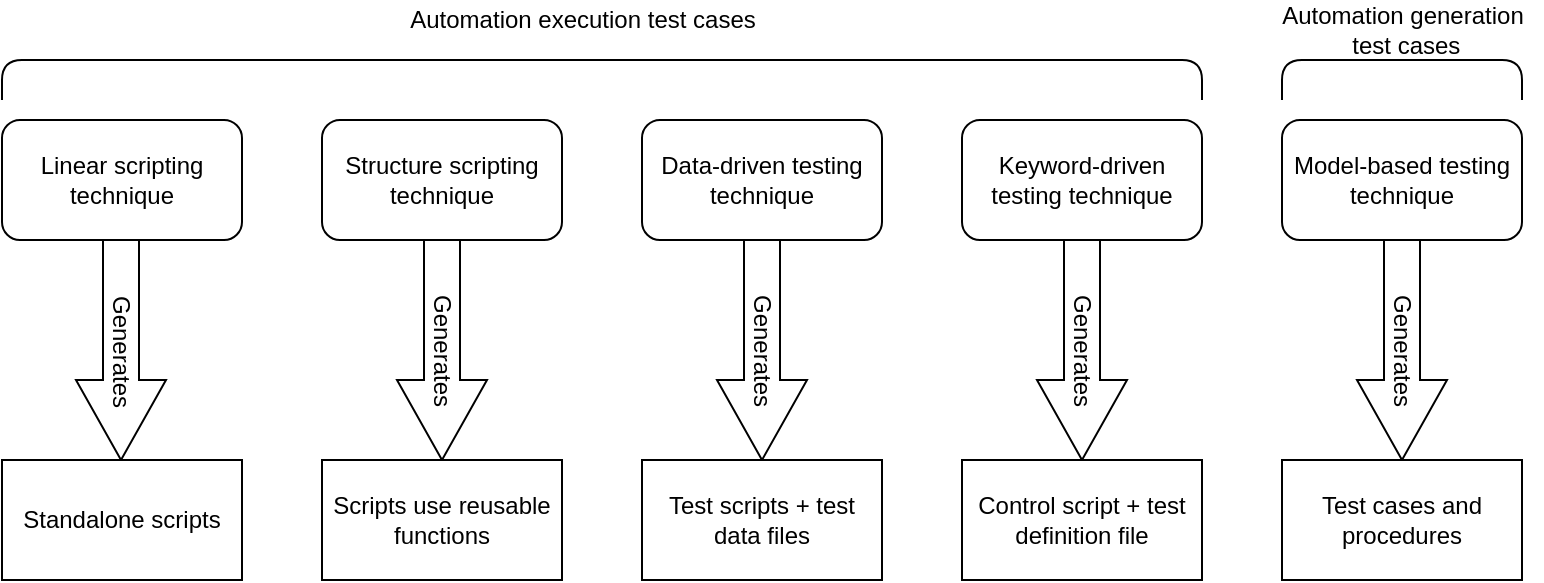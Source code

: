 <mxfile version="14.9.1" type="device"><diagram id="31fM1zcUdFbkBdguj9jM" name="Page-1"><mxGraphModel dx="782" dy="520" grid="0" gridSize="10" guides="1" tooltips="1" connect="1" arrows="1" fold="1" page="1" pageScale="1" pageWidth="850" pageHeight="1100" background="none" math="0" shadow="0"><root><mxCell id="0"/><mxCell id="1" parent="0"/><mxCell id="P_DQm2C0ipEkFC3tfxH5-1" value="Linear scripting technique" style="rounded=1;whiteSpace=wrap;html=1;" vertex="1" parent="1"><mxGeometry x="40" y="100" width="120" height="60" as="geometry"/></mxCell><mxCell id="P_DQm2C0ipEkFC3tfxH5-2" value="Structure scripting technique" style="rounded=1;whiteSpace=wrap;html=1;" vertex="1" parent="1"><mxGeometry x="200" y="100" width="120" height="60" as="geometry"/></mxCell><mxCell id="P_DQm2C0ipEkFC3tfxH5-3" value="Data-driven testing technique" style="rounded=1;whiteSpace=wrap;html=1;" vertex="1" parent="1"><mxGeometry x="360" y="100" width="120" height="60" as="geometry"/></mxCell><mxCell id="P_DQm2C0ipEkFC3tfxH5-4" value="Keyword-driven testing technique" style="rounded=1;whiteSpace=wrap;html=1;" vertex="1" parent="1"><mxGeometry x="520" y="100" width="120" height="60" as="geometry"/></mxCell><mxCell id="P_DQm2C0ipEkFC3tfxH5-9" value="Generates" style="html=1;shadow=0;dashed=0;align=center;verticalAlign=middle;shape=mxgraph.arrows2.arrow;dy=0.6;dx=40;notch=0;rotation=90;" vertex="1" parent="1"><mxGeometry x="44.5" y="192.5" width="110" height="45" as="geometry"/></mxCell><mxCell id="P_DQm2C0ipEkFC3tfxH5-10" value="Generates" style="html=1;shadow=0;dashed=0;align=center;verticalAlign=middle;shape=mxgraph.arrows2.arrow;dy=0.6;dx=40;notch=0;rotation=90;" vertex="1" parent="1"><mxGeometry x="205" y="192.5" width="110" height="45" as="geometry"/></mxCell><mxCell id="P_DQm2C0ipEkFC3tfxH5-11" value="Generates" style="html=1;shadow=0;dashed=0;align=center;verticalAlign=middle;shape=mxgraph.arrows2.arrow;dy=0.6;dx=40;notch=0;rotation=90;" vertex="1" parent="1"><mxGeometry x="365" y="192.5" width="110" height="45" as="geometry"/></mxCell><mxCell id="P_DQm2C0ipEkFC3tfxH5-12" value="Generates" style="html=1;shadow=0;dashed=0;align=center;verticalAlign=middle;shape=mxgraph.arrows2.arrow;dy=0.6;dx=40;notch=0;rotation=90;" vertex="1" parent="1"><mxGeometry x="525" y="192.5" width="110" height="45" as="geometry"/></mxCell><mxCell id="P_DQm2C0ipEkFC3tfxH5-13" value="Standalone scripts" style="rounded=0;whiteSpace=wrap;html=1;" vertex="1" parent="1"><mxGeometry x="40" y="270" width="120" height="60" as="geometry"/></mxCell><mxCell id="P_DQm2C0ipEkFC3tfxH5-14" value="Scripts use reusable functions" style="rounded=0;whiteSpace=wrap;html=1;" vertex="1" parent="1"><mxGeometry x="200" y="270" width="120" height="60" as="geometry"/></mxCell><mxCell id="P_DQm2C0ipEkFC3tfxH5-15" value="Test scripts + test data files" style="rounded=0;whiteSpace=wrap;html=1;" vertex="1" parent="1"><mxGeometry x="360" y="270" width="120" height="60" as="geometry"/></mxCell><mxCell id="P_DQm2C0ipEkFC3tfxH5-16" value="Control script + test definition file" style="rounded=0;whiteSpace=wrap;html=1;" vertex="1" parent="1"><mxGeometry x="520" y="270" width="120" height="60" as="geometry"/></mxCell><mxCell id="P_DQm2C0ipEkFC3tfxH5-17" value="Model-based testing technique" style="rounded=1;whiteSpace=wrap;html=1;" vertex="1" parent="1"><mxGeometry x="680" y="100" width="120" height="60" as="geometry"/></mxCell><mxCell id="P_DQm2C0ipEkFC3tfxH5-18" value="Generates" style="html=1;shadow=0;dashed=0;align=center;verticalAlign=middle;shape=mxgraph.arrows2.arrow;dy=0.6;dx=40;notch=0;rotation=90;" vertex="1" parent="1"><mxGeometry x="685" y="192.5" width="110" height="45" as="geometry"/></mxCell><mxCell id="P_DQm2C0ipEkFC3tfxH5-19" value="Test cases and procedures" style="rounded=0;whiteSpace=wrap;html=1;" vertex="1" parent="1"><mxGeometry x="680" y="270" width="120" height="60" as="geometry"/></mxCell><mxCell id="P_DQm2C0ipEkFC3tfxH5-20" value="" style="shape=curlyBracket;whiteSpace=wrap;html=1;rounded=1;direction=south;size=0;" vertex="1" parent="1"><mxGeometry x="40" y="70" width="600" height="20" as="geometry"/></mxCell><mxCell id="P_DQm2C0ipEkFC3tfxH5-21" value="" style="shape=curlyBracket;whiteSpace=wrap;html=1;rounded=1;direction=south;size=0;" vertex="1" parent="1"><mxGeometry x="680" y="70" width="120" height="20" as="geometry"/></mxCell><mxCell id="P_DQm2C0ipEkFC3tfxH5-22" value="Automation generation&lt;br&gt;&amp;nbsp;test cases" style="text;html=1;align=center;verticalAlign=middle;resizable=0;points=[];autosize=1;strokeColor=none;" vertex="1" parent="1"><mxGeometry x="670" y="40" width="140" height="30" as="geometry"/></mxCell><mxCell id="P_DQm2C0ipEkFC3tfxH5-23" value="&lt;span&gt;Automation execution test cases&lt;/span&gt;" style="text;html=1;align=center;verticalAlign=middle;resizable=0;points=[];autosize=1;strokeColor=none;" vertex="1" parent="1"><mxGeometry x="235" y="40" width="190" height="20" as="geometry"/></mxCell></root></mxGraphModel></diagram></mxfile>